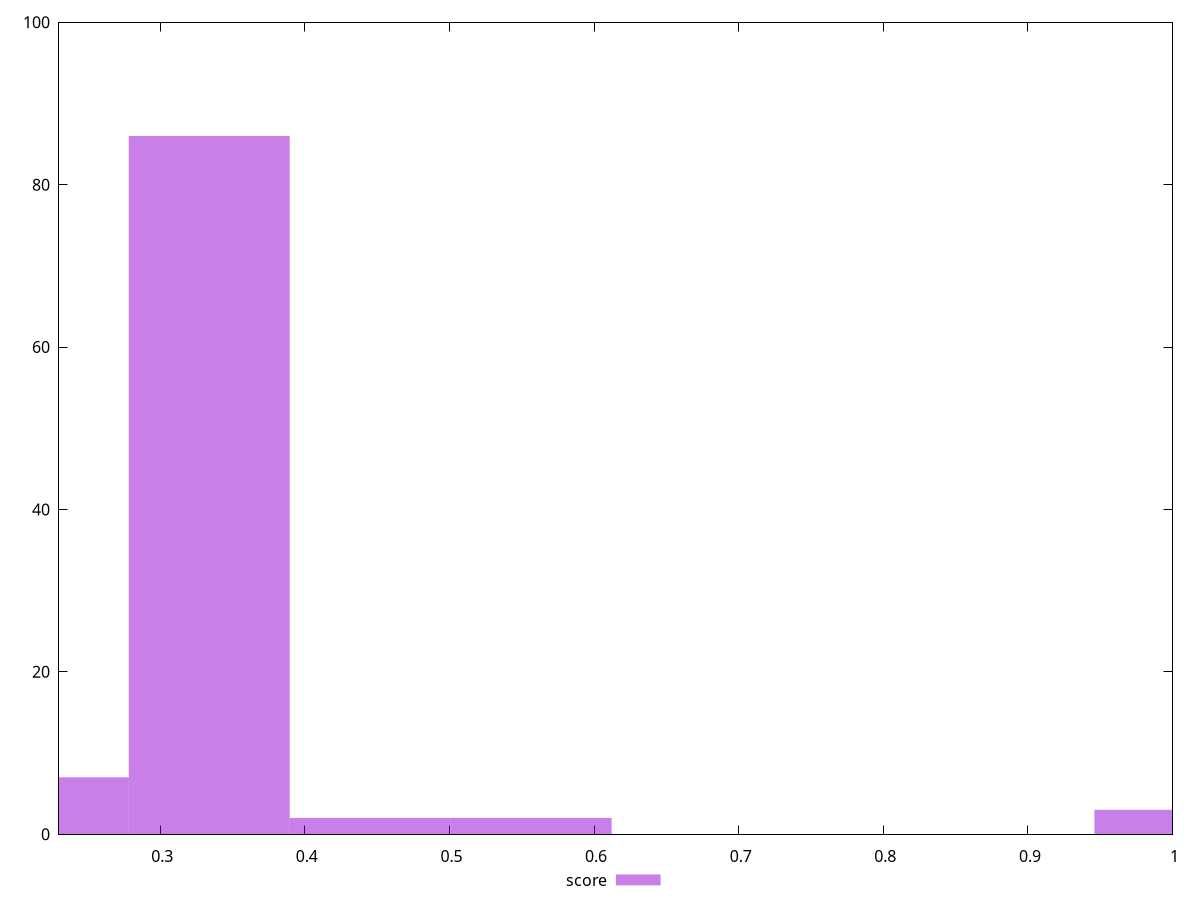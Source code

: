 reset

$score <<EOF
0.5564688772108697 2
0.44517510176869574 2
0.3338813263265218 86
0.22258755088434787 7
1.0016439789795655 3
EOF

set key outside below
set boxwidth 0.11129377544217393
set xrange [0.23:1]
set yrange [0:100]
set trange [0:100]
set style fill transparent solid 0.5 noborder
set terminal svg size 640, 490 enhanced background rgb 'white'
set output "report_00013_2021-02-09T12-04-24.940Z/uses-rel-preload/samples/pages+cached/score/histogram.svg"

plot $score title "score" with boxes

reset
